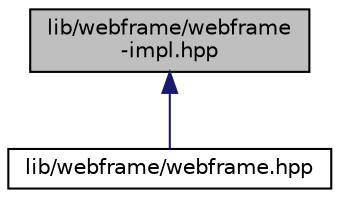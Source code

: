digraph "lib/webframe/webframe-impl.hpp"
{
 // LATEX_PDF_SIZE
  edge [fontname="Helvetica",fontsize="10",labelfontname="Helvetica",labelfontsize="10"];
  node [fontname="Helvetica",fontsize="10",shape=record];
  Node1 [label="lib/webframe/webframe\l-impl.hpp",height=0.2,width=0.4,color="black", fillcolor="grey75", style="filled", fontcolor="black",tooltip=" "];
  Node1 -> Node2 [dir="back",color="midnightblue",fontsize="10",style="solid",fontname="Helvetica"];
  Node2 [label="lib/webframe/webframe.hpp",height=0.2,width=0.4,color="black", fillcolor="white", style="filled",URL="$d2/dce/webframe_8hpp.html",tooltip="Single header containing all the necessary tools regarding WebFrame."];
}
